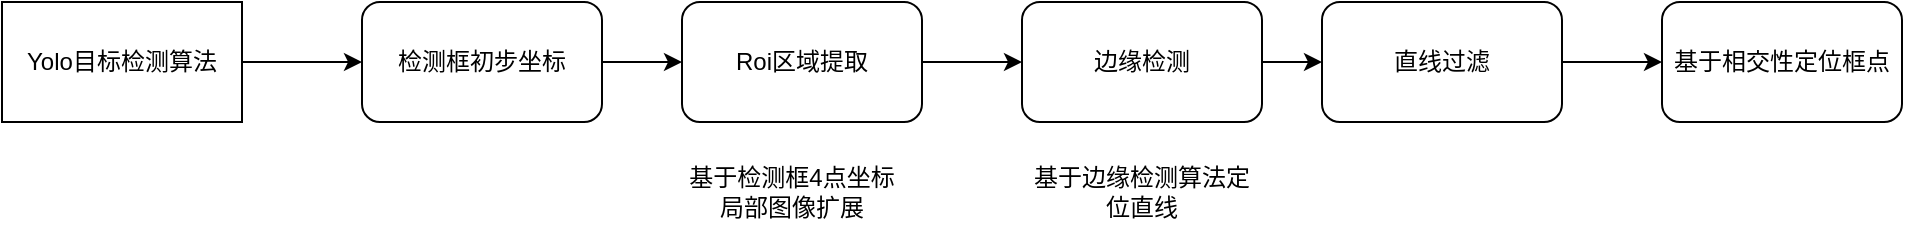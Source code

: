 <mxfile version="16.1.0" type="github">
  <diagram id="TXc0ZN0mHyiC_g4xZ6er" name="Page-1">
    <mxGraphModel dx="1422" dy="802" grid="0" gridSize="10" guides="0" tooltips="1" connect="0" arrows="0" fold="1" page="0" pageScale="1" pageWidth="1920" pageHeight="1200" math="0" shadow="0">
      <root>
        <mxCell id="0" />
        <mxCell id="1" parent="0" />
        <mxCell id="fe4fFD9pops---J5xfhx-6" style="edgeStyle=orthogonalEdgeStyle;rounded=0;orthogonalLoop=1;jettySize=auto;html=1;exitX=1;exitY=0.5;exitDx=0;exitDy=0;" edge="1" parent="1" source="fe4fFD9pops---J5xfhx-1" target="fe4fFD9pops---J5xfhx-2">
          <mxGeometry relative="1" as="geometry" />
        </mxCell>
        <mxCell id="fe4fFD9pops---J5xfhx-1" value="Yolo目标检测算法" style="rounded=0;whiteSpace=wrap;html=1;" vertex="1" parent="1">
          <mxGeometry x="70" y="190" width="120" height="60" as="geometry" />
        </mxCell>
        <mxCell id="fe4fFD9pops---J5xfhx-7" style="edgeStyle=orthogonalEdgeStyle;rounded=0;orthogonalLoop=1;jettySize=auto;html=1;exitX=1;exitY=0.5;exitDx=0;exitDy=0;" edge="1" parent="1" source="fe4fFD9pops---J5xfhx-2" target="fe4fFD9pops---J5xfhx-3">
          <mxGeometry relative="1" as="geometry" />
        </mxCell>
        <mxCell id="fe4fFD9pops---J5xfhx-2" value="检测框初步坐标" style="rounded=1;whiteSpace=wrap;html=1;" vertex="1" parent="1">
          <mxGeometry x="250" y="190" width="120" height="60" as="geometry" />
        </mxCell>
        <mxCell id="fe4fFD9pops---J5xfhx-8" style="edgeStyle=orthogonalEdgeStyle;rounded=0;orthogonalLoop=1;jettySize=auto;html=1;exitX=1;exitY=0.5;exitDx=0;exitDy=0;entryX=0;entryY=0.5;entryDx=0;entryDy=0;" edge="1" parent="1" source="fe4fFD9pops---J5xfhx-3" target="fe4fFD9pops---J5xfhx-4">
          <mxGeometry relative="1" as="geometry" />
        </mxCell>
        <mxCell id="fe4fFD9pops---J5xfhx-3" value="Roi区域提取" style="rounded=1;whiteSpace=wrap;html=1;" vertex="1" parent="1">
          <mxGeometry x="410" y="190" width="120" height="60" as="geometry" />
        </mxCell>
        <mxCell id="fe4fFD9pops---J5xfhx-9" style="edgeStyle=orthogonalEdgeStyle;rounded=0;orthogonalLoop=1;jettySize=auto;html=1;exitX=1;exitY=0.5;exitDx=0;exitDy=0;entryX=0;entryY=0.5;entryDx=0;entryDy=0;" edge="1" parent="1" source="fe4fFD9pops---J5xfhx-4" target="fe4fFD9pops---J5xfhx-5">
          <mxGeometry relative="1" as="geometry" />
        </mxCell>
        <mxCell id="fe4fFD9pops---J5xfhx-4" value="边缘检测" style="rounded=1;whiteSpace=wrap;html=1;" vertex="1" parent="1">
          <mxGeometry x="580" y="190" width="120" height="60" as="geometry" />
        </mxCell>
        <mxCell id="fe4fFD9pops---J5xfhx-13" style="edgeStyle=orthogonalEdgeStyle;rounded=0;orthogonalLoop=1;jettySize=auto;html=1;exitX=1;exitY=0.5;exitDx=0;exitDy=0;entryX=0;entryY=0.5;entryDx=0;entryDy=0;" edge="1" parent="1" source="fe4fFD9pops---J5xfhx-5" target="fe4fFD9pops---J5xfhx-12">
          <mxGeometry relative="1" as="geometry" />
        </mxCell>
        <mxCell id="fe4fFD9pops---J5xfhx-5" value="直线过滤" style="rounded=1;whiteSpace=wrap;html=1;" vertex="1" parent="1">
          <mxGeometry x="730" y="190" width="120" height="60" as="geometry" />
        </mxCell>
        <mxCell id="fe4fFD9pops---J5xfhx-12" value="基于相交性定位框点" style="rounded=1;whiteSpace=wrap;html=1;" vertex="1" parent="1">
          <mxGeometry x="900" y="190" width="120" height="60" as="geometry" />
        </mxCell>
        <mxCell id="fe4fFD9pops---J5xfhx-14" value="基于检测框4点坐标局部图像扩展" style="text;html=1;strokeColor=none;fillColor=none;align=center;verticalAlign=middle;whiteSpace=wrap;rounded=0;" vertex="1" parent="1">
          <mxGeometry x="410" y="260" width="110" height="50" as="geometry" />
        </mxCell>
        <mxCell id="fe4fFD9pops---J5xfhx-15" value="基于边缘检测算法定位直线" style="text;html=1;strokeColor=none;fillColor=none;align=center;verticalAlign=middle;whiteSpace=wrap;rounded=0;" vertex="1" parent="1">
          <mxGeometry x="585" y="260" width="110" height="50" as="geometry" />
        </mxCell>
      </root>
    </mxGraphModel>
  </diagram>
</mxfile>
